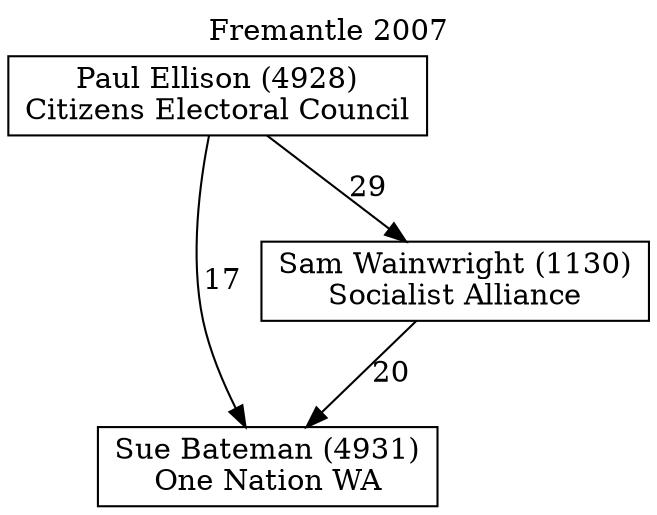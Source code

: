 // House preference flow
digraph "Sue Bateman (4931)_Fremantle_2007" {
	graph [label="Fremantle 2007" labelloc=t mclimit=10]
	node [shape=box]
	"Sue Bateman (4931)" [label="Sue Bateman (4931)
One Nation WA"]
	"Sam Wainwright (1130)" [label="Sam Wainwright (1130)
Socialist Alliance"]
	"Paul Ellison (4928)" [label="Paul Ellison (4928)
Citizens Electoral Council"]
	"Sam Wainwright (1130)" -> "Sue Bateman (4931)" [label=20]
	"Paul Ellison (4928)" -> "Sam Wainwright (1130)" [label=29]
	"Paul Ellison (4928)" -> "Sue Bateman (4931)" [label=17]
}
